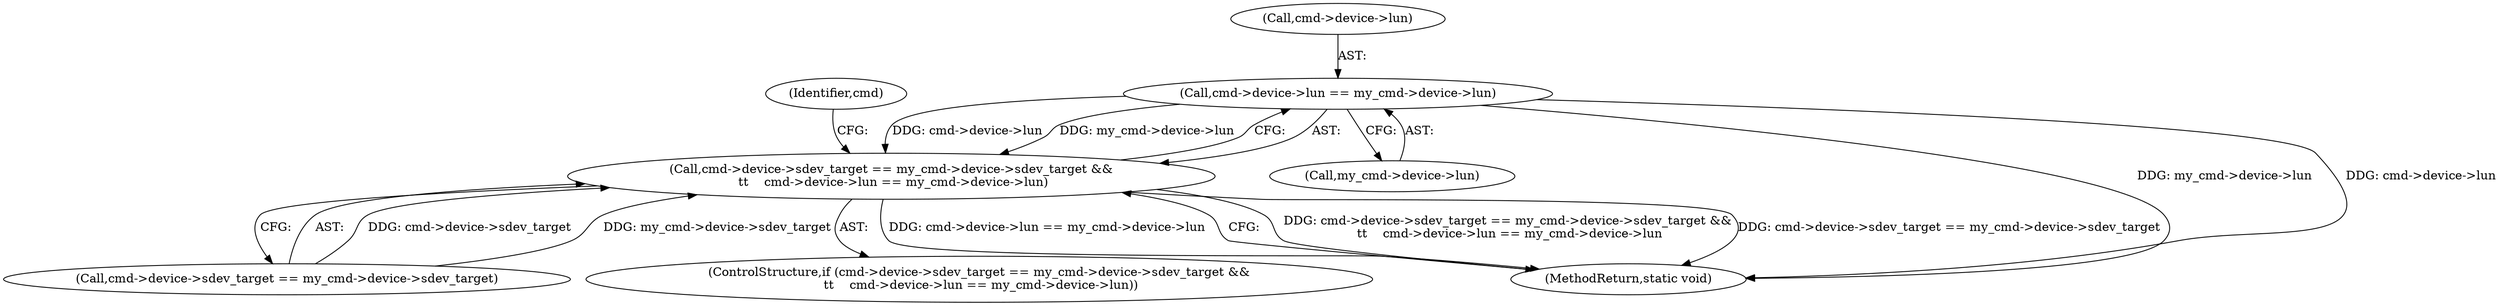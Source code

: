 digraph "0_linux_318aaf34f1179b39fa9c30fa0f3288b645beee39_2@pointer" {
"1000120" [label="(Call,cmd->device->lun == my_cmd->device->lun)"];
"1000108" [label="(Call,cmd->device->sdev_target == my_cmd->device->sdev_target &&\n \t\t    cmd->device->lun == my_cmd->device->lun)"];
"1000126" [label="(Call,my_cmd->device->lun)"];
"1000133" [label="(MethodReturn,static void)"];
"1000109" [label="(Call,cmd->device->sdev_target == my_cmd->device->sdev_target)"];
"1000120" [label="(Call,cmd->device->lun == my_cmd->device->lun)"];
"1000108" [label="(Call,cmd->device->sdev_target == my_cmd->device->sdev_target &&\n \t\t    cmd->device->lun == my_cmd->device->lun)"];
"1000121" [label="(Call,cmd->device->lun)"];
"1000107" [label="(ControlStructure,if (cmd->device->sdev_target == my_cmd->device->sdev_target &&\n \t\t    cmd->device->lun == my_cmd->device->lun))"];
"1000132" [label="(Identifier,cmd)"];
"1000120" -> "1000108"  [label="AST: "];
"1000120" -> "1000126"  [label="CFG: "];
"1000121" -> "1000120"  [label="AST: "];
"1000126" -> "1000120"  [label="AST: "];
"1000108" -> "1000120"  [label="CFG: "];
"1000120" -> "1000133"  [label="DDG: my_cmd->device->lun"];
"1000120" -> "1000133"  [label="DDG: cmd->device->lun"];
"1000120" -> "1000108"  [label="DDG: cmd->device->lun"];
"1000120" -> "1000108"  [label="DDG: my_cmd->device->lun"];
"1000108" -> "1000107"  [label="AST: "];
"1000108" -> "1000109"  [label="CFG: "];
"1000109" -> "1000108"  [label="AST: "];
"1000132" -> "1000108"  [label="CFG: "];
"1000133" -> "1000108"  [label="CFG: "];
"1000108" -> "1000133"  [label="DDG: cmd->device->sdev_target == my_cmd->device->sdev_target &&\n \t\t    cmd->device->lun == my_cmd->device->lun"];
"1000108" -> "1000133"  [label="DDG: cmd->device->sdev_target == my_cmd->device->sdev_target"];
"1000108" -> "1000133"  [label="DDG: cmd->device->lun == my_cmd->device->lun"];
"1000109" -> "1000108"  [label="DDG: cmd->device->sdev_target"];
"1000109" -> "1000108"  [label="DDG: my_cmd->device->sdev_target"];
}

